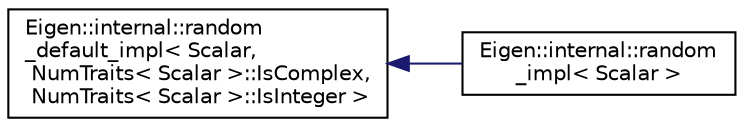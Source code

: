 digraph "Graphical Class Hierarchy"
{
  edge [fontname="Helvetica",fontsize="10",labelfontname="Helvetica",labelfontsize="10"];
  node [fontname="Helvetica",fontsize="10",shape=record];
  rankdir="LR";
  Node1 [label="Eigen::internal::random\l_default_impl\< Scalar,\l NumTraits\< Scalar \>::IsComplex,\l NumTraits\< Scalar \>::IsInteger \>",height=0.2,width=0.4,color="black", fillcolor="white", style="filled",URL="$struct_eigen_1_1internal_1_1random__default__impl.html"];
  Node1 -> Node2 [dir="back",color="midnightblue",fontsize="10",style="solid",fontname="Helvetica"];
  Node2 [label="Eigen::internal::random\l_impl\< Scalar \>",height=0.2,width=0.4,color="black", fillcolor="white", style="filled",URL="$struct_eigen_1_1internal_1_1random__impl.html"];
}
